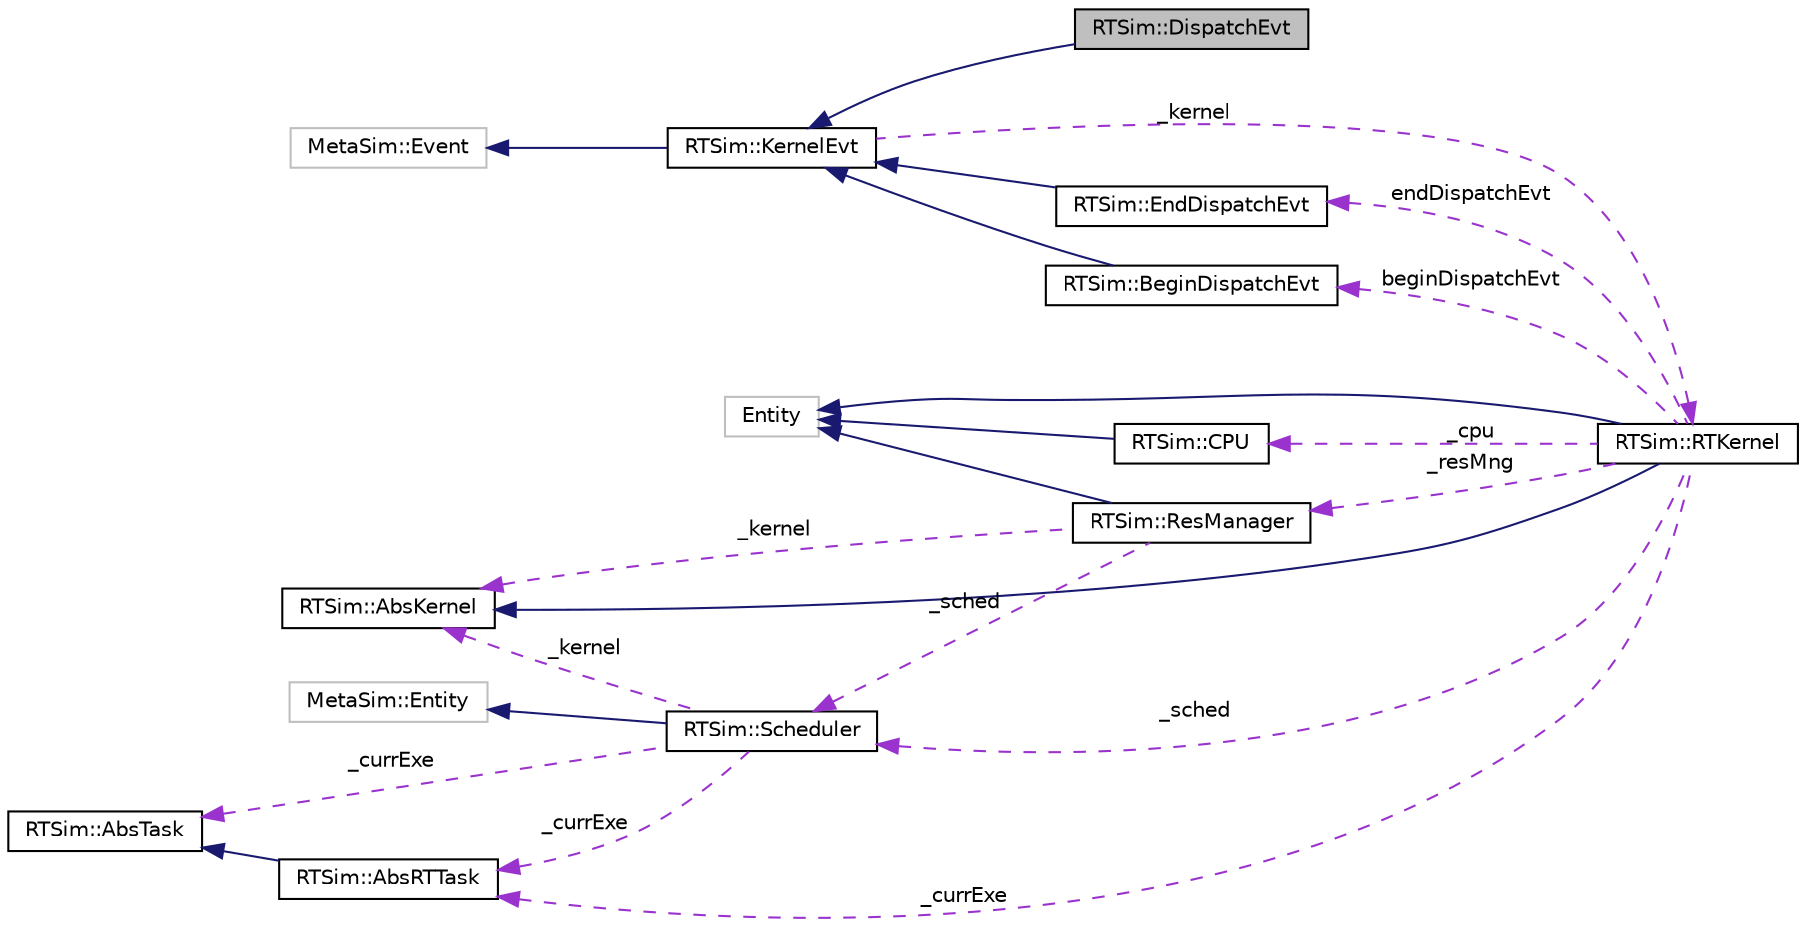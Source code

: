 digraph "RTSim::DispatchEvt"
{
  edge [fontname="Helvetica",fontsize="10",labelfontname="Helvetica",labelfontsize="10"];
  node [fontname="Helvetica",fontsize="10",shape=record];
  rankdir="LR";
  Node1 [label="RTSim::DispatchEvt",height=0.2,width=0.4,color="black", fillcolor="grey75", style="filled", fontcolor="black"];
  Node2 -> Node1 [dir="back",color="midnightblue",fontsize="10",style="solid"];
  Node2 [label="RTSim::KernelEvt",height=0.2,width=0.4,color="black", fillcolor="white", style="filled",URL="$dd/d60/classRTSim_1_1KernelEvt.html"];
  Node3 -> Node2 [dir="back",color="midnightblue",fontsize="10",style="solid"];
  Node3 [label="MetaSim::Event",height=0.2,width=0.4,color="grey75", fillcolor="white", style="filled"];
  Node4 -> Node2 [dir="back",color="darkorchid3",fontsize="10",style="dashed",label=" _kernel" ];
  Node4 [label="RTSim::RTKernel",height=0.2,width=0.4,color="black", fillcolor="white", style="filled",URL="$da/d3e/classRTSim_1_1RTKernel.html"];
  Node5 -> Node4 [dir="back",color="midnightblue",fontsize="10",style="solid"];
  Node5 [label="Entity",height=0.2,width=0.4,color="grey75", fillcolor="white", style="filled"];
  Node6 -> Node4 [dir="back",color="midnightblue",fontsize="10",style="solid"];
  Node6 [label="RTSim::AbsKernel",height=0.2,width=0.4,color="black", fillcolor="white", style="filled",URL="$de/d7f/classRTSim_1_1AbsKernel.html"];
  Node7 -> Node4 [dir="back",color="darkorchid3",fontsize="10",style="dashed",label=" _resMng" ];
  Node7 [label="RTSim::ResManager",height=0.2,width=0.4,color="black", fillcolor="white", style="filled",URL="$dc/d36/classRTSim_1_1ResManager.html"];
  Node5 -> Node7 [dir="back",color="midnightblue",fontsize="10",style="solid"];
  Node6 -> Node7 [dir="back",color="darkorchid3",fontsize="10",style="dashed",label=" _kernel" ];
  Node8 -> Node7 [dir="back",color="darkorchid3",fontsize="10",style="dashed",label=" _sched" ];
  Node8 [label="RTSim::Scheduler",height=0.2,width=0.4,color="black", fillcolor="white", style="filled",URL="$d6/d9d/classRTSim_1_1Scheduler.html"];
  Node9 -> Node8 [dir="back",color="midnightblue",fontsize="10",style="solid"];
  Node9 [label="MetaSim::Entity",height=0.2,width=0.4,color="grey75", fillcolor="white", style="filled"];
  Node10 -> Node8 [dir="back",color="darkorchid3",fontsize="10",style="dashed",label=" _currExe" ];
  Node10 [label="RTSim::AbsTask",height=0.2,width=0.4,color="black", fillcolor="white", style="filled",URL="$de/d5f/classRTSim_1_1AbsTask.html"];
  Node11 -> Node8 [dir="back",color="darkorchid3",fontsize="10",style="dashed",label=" _currExe" ];
  Node11 [label="RTSim::AbsRTTask",height=0.2,width=0.4,color="black", fillcolor="white", style="filled",URL="$d3/d04/classRTSim_1_1AbsRTTask.html"];
  Node10 -> Node11 [dir="back",color="midnightblue",fontsize="10",style="solid"];
  Node6 -> Node8 [dir="back",color="darkorchid3",fontsize="10",style="dashed",label=" _kernel" ];
  Node11 -> Node4 [dir="back",color="darkorchid3",fontsize="10",style="dashed",label=" _currExe" ];
  Node12 -> Node4 [dir="back",color="darkorchid3",fontsize="10",style="dashed",label=" _cpu" ];
  Node12 [label="RTSim::CPU",height=0.2,width=0.4,color="black", fillcolor="white", style="filled",URL="$de/d98/classRTSim_1_1CPU.html"];
  Node5 -> Node12 [dir="back",color="midnightblue",fontsize="10",style="solid"];
  Node8 -> Node4 [dir="back",color="darkorchid3",fontsize="10",style="dashed",label=" _sched" ];
  Node13 -> Node4 [dir="back",color="darkorchid3",fontsize="10",style="dashed",label=" endDispatchEvt" ];
  Node13 [label="RTSim::EndDispatchEvt",height=0.2,width=0.4,color="black", fillcolor="white", style="filled",URL="$df/d39/classRTSim_1_1EndDispatchEvt.html"];
  Node2 -> Node13 [dir="back",color="midnightblue",fontsize="10",style="solid"];
  Node14 -> Node4 [dir="back",color="darkorchid3",fontsize="10",style="dashed",label=" beginDispatchEvt" ];
  Node14 [label="RTSim::BeginDispatchEvt",height=0.2,width=0.4,color="black", fillcolor="white", style="filled",URL="$d6/d8f/classRTSim_1_1BeginDispatchEvt.html"];
  Node2 -> Node14 [dir="back",color="midnightblue",fontsize="10",style="solid"];
}
